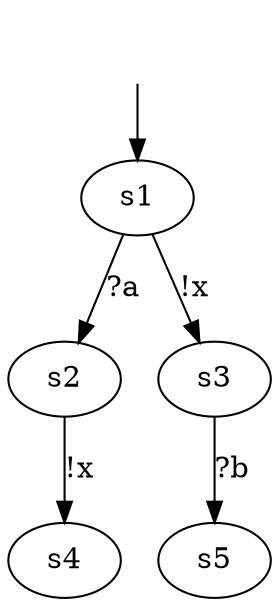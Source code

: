 digraph {
s1 [label=s1];
s2 [label=s2];
s3 [label=s3];
s4 [label=s4];
s5 [label=s5];


s1 -> s2  [label="?a"];
s1 -> s3  [label="!x"];
s2 -> s4  [label="!x"];
s3 -> s5  [label="?b"];


__start0 [label="", shape=none];
__start0 -> s1  [label=""];
}
